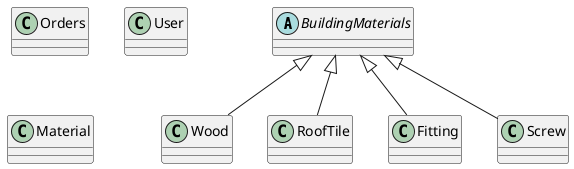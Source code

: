 @startuml
'https://plantuml.com/class-diagram

Abstract Class BuildingMaterials
Class Wood extends BuildingMaterials
Class RoofTile extends BuildingMaterials
Class Fitting extends BuildingMaterials
Class Screw extends BuildingMaterials

Class Orders
Class User
Class Material




@enduml